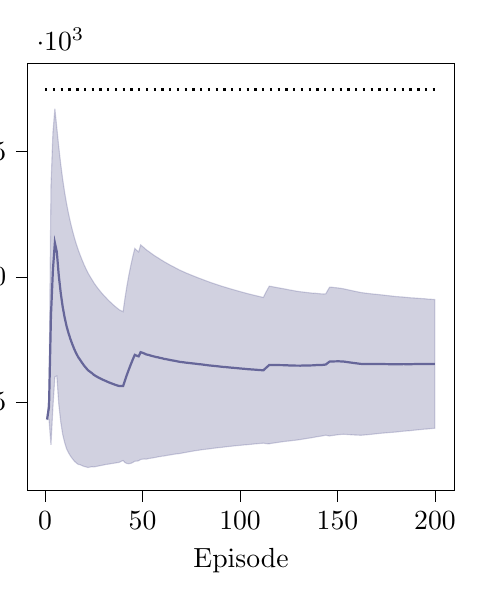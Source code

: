 % This file was created by tikzplotlib v0.9.1.
\begin{tikzpicture}[trim axis right,trim axis left]

\definecolor{color0}{rgb}{1,0.498,0.055}
\definecolor{color1}{rgb}{0.122,0.467,0.706}

\begin{axis}[
compat=newest,
tick align=outside,
tick pos=left,
x grid style={white!69.02!black},
xmin=-8.95, xmax=209.95,
xtick style={color=black},
y grid style={white!69.02!black},
ymin=-8500, ymax=8500,
ytick style={color=black},
scaled y ticks=true,
scaled y ticks=base 10:-3,
width=7cm,
height=7cm,
xlabel=Episode,
ylabel=Average Reward,
y label style={at={(-0.2,0.5)}}
]

\addplot[thick, black, dotted, domain=0:200] {7461.75};

\path [draw=blue!20!gray, fill=blue!20!gray, opacity=0.3]
(axis cs:1,-5683.549)
--(axis cs:1,-5683.549)
--(axis cs:2,-4664.836)
--(axis cs:3,3611.91)
--(axis cs:4,5733.029)
--(axis cs:5,6703.087)
--(axis cs:6,5941.798)
--(axis cs:7,5181.063)
--(axis cs:8,4495.959)
--(axis cs:9,3896.147)
--(axis cs:10,3376.323)
--(axis cs:11,2920.323)
--(axis cs:12,2525.157)
--(axis cs:13,2171.955)
--(axis cs:14,1855.642)
--(axis cs:15,1566.849)
--(axis cs:16,1307.315)
--(axis cs:17,1070.695)
--(axis cs:18,865.173)
--(axis cs:19,666.608)
--(axis cs:20,482.805)
--(axis cs:21,314.975)
--(axis cs:22,155.659)
--(axis cs:23,21.716)
--(axis cs:24,-103.628)
--(axis cs:25,-233.037)
--(axis cs:26,-344.648)
--(axis cs:27,-448.28)
--(axis cs:28,-547.517)
--(axis cs:29,-640.83)
--(axis cs:30,-729.086)
--(axis cs:31,-811.631)
--(axis cs:32,-894.283)
--(axis cs:33,-972.143)
--(axis cs:34,-1045.033)
--(axis cs:35,-1116.034)
--(axis cs:36,-1183.199)
--(axis cs:37,-1247.583)
--(axis cs:38,-1309.174)
--(axis cs:39,-1348.948)
--(axis cs:40,-1388.221)
--(axis cs:41,-832.682)
--(axis cs:42,-347.455)
--(axis cs:43,84.004)
--(axis cs:44,468.614)
--(axis cs:45,816.276)
--(axis cs:46,1132.042)
--(axis cs:47,1058.753)
--(axis cs:48,993.078)
--(axis cs:49,1275.229)
--(axis cs:50,1209.903)
--(axis cs:51,1144.431)
--(axis cs:52,1074.29)
--(axis cs:53,1021.85)
--(axis cs:54,963.285)
--(axis cs:55,906.122)
--(axis cs:56,853.673)
--(axis cs:57,800.475)
--(axis cs:58,754.792)
--(axis cs:59,702.053)
--(axis cs:60,657.201)
--(axis cs:61,605.778)
--(axis cs:62,563.912)
--(axis cs:63,519.85)
--(axis cs:64,475.178)
--(axis cs:65,433.392)
--(axis cs:66,393.704)
--(axis cs:67,353.561)
--(axis cs:68,311.458)
--(axis cs:69,271.136)
--(axis cs:70,236.534)
--(axis cs:71,202.337)
--(axis cs:72,166.771)
--(axis cs:73,134.735)
--(axis cs:74,102.3)
--(axis cs:75,70.542)
--(axis cs:76,38.9)
--(axis cs:77,8.975)
--(axis cs:78,-22.471)
--(axis cs:79,-53.795)
--(axis cs:80,-80.668)
--(axis cs:81,-111.033)
--(axis cs:82,-140.764)
--(axis cs:83,-169.463)
--(axis cs:84,-198.893)
--(axis cs:85,-225.692)
--(axis cs:86,-251.539)
--(axis cs:87,-277.925)
--(axis cs:88,-303.697)
--(axis cs:89,-329.331)
--(axis cs:90,-356.111)
--(axis cs:91,-381.185)
--(axis cs:92,-404.196)
--(axis cs:93,-427.304)
--(axis cs:94,-451.385)
--(axis cs:95,-475.032)
--(axis cs:96,-497.604)
--(axis cs:97,-519.212)
--(axis cs:98,-541.273)
--(axis cs:99,-563.881)
--(axis cs:100,-585.762)
--(axis cs:101,-607.312)
--(axis cs:102,-627.865)
--(axis cs:103,-649.029)
--(axis cs:104,-670.628)
--(axis cs:105,-689.617)
--(axis cs:106,-709.454)
--(axis cs:107,-727.434)
--(axis cs:108,-746.343)
--(axis cs:109,-765.797)
--(axis cs:110,-783.929)
--(axis cs:111,-802.54)
--(axis cs:112,-820.012)
--(axis cs:113,-659.492)
--(axis cs:114,-510.766)
--(axis cs:115,-372.254)
--(axis cs:116,-381.635)
--(axis cs:117,-397.349)
--(axis cs:118,-412.623)
--(axis cs:119,-427.401)
--(axis cs:120,-440.727)
--(axis cs:121,-455.249)
--(axis cs:122,-468.418)
--(axis cs:123,-482.313)
--(axis cs:124,-498.19)
--(axis cs:125,-514.947)
--(axis cs:126,-528.853)
--(axis cs:127,-540.735)
--(axis cs:128,-556.814)
--(axis cs:129,-570.141)
--(axis cs:130,-581.782)
--(axis cs:131,-593.653)
--(axis cs:132,-601.516)
--(axis cs:133,-611.932)
--(axis cs:134,-621.185)
--(axis cs:135,-629.964)
--(axis cs:136,-638.978)
--(axis cs:137,-646.943)
--(axis cs:138,-654.031)
--(axis cs:139,-655.27)
--(axis cs:140,-664.044)
--(axis cs:141,-672.627)
--(axis cs:142,-679.264)
--(axis cs:143,-682.271)
--(axis cs:144,-676.18)
--(axis cs:145,-535.533)
--(axis cs:146,-409.107)
--(axis cs:147,-411.893)
--(axis cs:148,-421.887)
--(axis cs:149,-431.226)
--(axis cs:150,-438.444)
--(axis cs:151,-448.833)
--(axis cs:152,-462.112)
--(axis cs:153,-473.788)
--(axis cs:154,-491.074)
--(axis cs:155,-508.178)
--(axis cs:156,-525.262)
--(axis cs:157,-542.114)
--(axis cs:158,-558.757)
--(axis cs:159,-575.441)
--(axis cs:160,-591.219)
--(axis cs:161,-607.478)
--(axis cs:162,-623.235)
--(axis cs:163,-634.298)
--(axis cs:164,-644.48)
--(axis cs:165,-654.839)
--(axis cs:166,-664.337)
--(axis cs:167,-673.141)
--(axis cs:168,-681.64)
--(axis cs:169,-689.371)
--(axis cs:170,-696.519)
--(axis cs:171,-704.58)
--(axis cs:172,-713.63)
--(axis cs:173,-720.566)
--(axis cs:174,-730.593)
--(axis cs:175,-739.594)
--(axis cs:176,-748.329)
--(axis cs:177,-757.658)
--(axis cs:178,-765.901)
--(axis cs:179,-775.238)
--(axis cs:180,-784.237)
--(axis cs:181,-788.032)
--(axis cs:182,-796.338)
--(axis cs:183,-800.698)
--(axis cs:184,-806.647)
--(axis cs:185,-816.081)
--(axis cs:186,-821.284)
--(axis cs:187,-831.565)
--(axis cs:188,-835.926)
--(axis cs:189,-840.501)
--(axis cs:190,-846.117)
--(axis cs:191,-852.141)
--(axis cs:192,-858.158)
--(axis cs:193,-863.358)
--(axis cs:194,-868.356)
--(axis cs:195,-873.984)
--(axis cs:196,-883.082)
--(axis cs:197,-888.313)
--(axis cs:198,-892.506)
--(axis cs:199,-898.529)
--(axis cs:200,-904.17)
--(axis cs:200,-6031.246)
--(axis cs:200,-6031.246)
--(axis cs:199,-6038.424)
--(axis cs:198,-6045.349)
--(axis cs:197,-6053.86)
--(axis cs:196,-6061.664)
--(axis cs:195,-6065.256)
--(axis cs:194,-6072.913)
--(axis cs:193,-6081.182)
--(axis cs:192,-6089.385)
--(axis cs:191,-6096.999)
--(axis cs:190,-6104.708)
--(axis cs:189,-6112.868)
--(axis cs:188,-6121.936)
--(axis cs:187,-6131.254)
--(axis cs:186,-6134.271)
--(axis cs:185,-6143.17)
--(axis cs:184,-6147.792)
--(axis cs:183,-6156.303)
--(axis cs:182,-6166.127)
--(axis cs:181,-6172.577)
--(axis cs:180,-6182.985)
--(axis cs:179,-6188.886)
--(axis cs:178,-6194.507)
--(axis cs:177,-6201.554)
--(axis cs:176,-6207.481)
--(axis cs:175,-6214.26)
--(axis cs:174,-6220.877)
--(axis cs:173,-6226.371)
--(axis cs:172,-6235.351)
--(axis cs:171,-6242.358)
--(axis cs:170,-6250.56)
--(axis cs:169,-6259.757)
--(axis cs:168,-6268.562)
--(axis cs:167,-6276.764)
--(axis cs:166,-6284.804)
--(axis cs:165,-6292.25)
--(axis cs:164,-6298.846)
--(axis cs:163,-6305.834)
--(axis cs:162,-6311.89)
--(axis cs:161,-6308.646)
--(axis cs:160,-6304.048)
--(axis cs:159,-6301.535)
--(axis cs:158,-6296.273)
--(axis cs:157,-6291.681)
--(axis cs:156,-6286.79)
--(axis cs:155,-6281.506)
--(axis cs:154,-6276.675)
--(axis cs:153,-6271.667)
--(axis cs:152,-6278.755)
--(axis cs:151,-6283.828)
--(axis cs:150,-6292.831)
--(axis cs:149,-6304.923)
--(axis cs:148,-6315.378)
--(axis cs:147,-6325.396)
--(axis cs:146,-6340.842)
--(axis cs:145,-6327.818)
--(axis cs:144,-6306.9)
--(axis cs:143,-6325.113)
--(axis cs:142,-6340.121)
--(axis cs:141,-6353.031)
--(axis cs:140,-6364.589)
--(axis cs:139,-6376.187)
--(axis cs:138,-6392.783)
--(axis cs:137,-6406.131)
--(axis cs:136,-6419.015)
--(axis cs:135,-6431.247)
--(axis cs:134,-6443.901)
--(axis cs:133,-6456.377)
--(axis cs:132,-6468.04)
--(axis cs:131,-6482.096)
--(axis cs:130,-6492.815)
--(axis cs:129,-6504.038)
--(axis cs:128,-6513.701)
--(axis cs:127,-6520.006)
--(axis cs:126,-6531.803)
--(axis cs:125,-6541.693)
--(axis cs:124,-6548.077)
--(axis cs:123,-6556.116)
--(axis cs:122,-6566.97)
--(axis cs:121,-6578.935)
--(axis cs:120,-6589.739)
--(axis cs:119,-6602.188)
--(axis cs:118,-6613.397)
--(axis cs:117,-6624.392)
--(axis cs:116,-6635.239)
--(axis cs:115,-6652.427)
--(axis cs:114,-6649.233)
--(axis cs:113,-6640.673)
--(axis cs:112,-6625.568)
--(axis cs:111,-6633.272)
--(axis cs:110,-6639.697)
--(axis cs:109,-6647.335)
--(axis cs:108,-6653.392)
--(axis cs:107,-6660.823)
--(axis cs:106,-6670.083)
--(axis cs:105,-6677.11)
--(axis cs:104,-6685.937)
--(axis cs:103,-6691.16)
--(axis cs:102,-6697.737)
--(axis cs:101,-6705.869)
--(axis cs:100,-6713.029)
--(axis cs:99,-6720.278)
--(axis cs:98,-6726.974)
--(axis cs:97,-6735.21)
--(axis cs:96,-6744.765)
--(axis cs:95,-6753.531)
--(axis cs:94,-6761.292)
--(axis cs:93,-6769.076)
--(axis cs:92,-6779.091)
--(axis cs:91,-6789.951)
--(axis cs:90,-6798.442)
--(axis cs:89,-6804.877)
--(axis cs:88,-6814.09)
--(axis cs:87,-6823.918)
--(axis cs:86,-6833.647)
--(axis cs:85,-6845.051)
--(axis cs:84,-6855.915)
--(axis cs:83,-6863.463)
--(axis cs:82,-6873.254)
--(axis cs:81,-6882.386)
--(axis cs:80,-6891.534)
--(axis cs:79,-6906.853)
--(axis cs:78,-6916.669)
--(axis cs:77,-6927.445)
--(axis cs:76,-6941.64)
--(axis cs:75,-6954.467)
--(axis cs:74,-6968.314)
--(axis cs:73,-6982.391)
--(axis cs:72,-6998.281)
--(axis cs:71,-7010.209)
--(axis cs:70,-7025.623)
--(axis cs:69,-7041.839)
--(axis cs:68,-7050.351)
--(axis cs:67,-7057.324)
--(axis cs:66,-7069.638)
--(axis cs:65,-7084.417)
--(axis cs:64,-7097.636)
--(axis cs:63,-7107.848)
--(axis cs:62,-7121.186)
--(axis cs:61,-7139.915)
--(axis cs:60,-7144.026)
--(axis cs:59,-7162.317)
--(axis cs:58,-7169.29)
--(axis cs:57,-7190.672)
--(axis cs:56,-7202.437)
--(axis cs:55,-7218.277)
--(axis cs:54,-7228.65)
--(axis cs:53,-7239.6)
--(axis cs:52,-7263.659)
--(axis cs:51,-7256.293)
--(axis cs:50,-7264.579)
--(axis cs:49,-7277.161)
--(axis cs:48,-7327.871)
--(axis cs:47,-7342.938)
--(axis cs:46,-7347.339)
--(axis cs:45,-7394.94)
--(axis cs:44,-7429.54)
--(axis cs:43,-7447.049)
--(axis cs:42,-7440.348)
--(axis cs:41,-7401.858)
--(axis cs:40,-7316.987)
--(axis cs:39,-7353.211)
--(axis cs:38,-7391.924)
--(axis cs:37,-7404.608)
--(axis cs:36,-7417.196)
--(axis cs:35,-7430.06)
--(axis cs:34,-7441.562)
--(axis cs:33,-7455.875)
--(axis cs:32,-7467.561)
--(axis cs:31,-7477.362)
--(axis cs:30,-7495.508)
--(axis cs:29,-7511.549)
--(axis cs:28,-7527.397)
--(axis cs:27,-7542.179)
--(axis cs:26,-7559.877)
--(axis cs:25,-7574.527)
--(axis cs:24,-7563.557)
--(axis cs:23,-7579.942)
--(axis cs:22,-7596.392)
--(axis cs:21,-7573.179)
--(axis cs:20,-7555.148)
--(axis cs:19,-7523.872)
--(axis cs:18,-7486.855)
--(axis cs:17,-7472.858)
--(axis cs:16,-7415.18)
--(axis cs:15,-7344.119)
--(axis cs:14,-7244.747)
--(axis cs:13,-7138.98)
--(axis cs:12,-7006.335)
--(axis cs:11,-6849.895)
--(axis cs:10,-6598.794)
--(axis cs:9,-6272.008)
--(axis cs:8,-5768.961)
--(axis cs:7,-5063.034)
--(axis cs:6,-3948.909)
--(axis cs:5,-3985.049)
--(axis cs:4,-5186.086)
--(axis cs:3,-6695.573)
--(axis cs:2,-5683.549)
--(axis cs:1,-5683.549)
--cycle;

\addplot [thick, blue!20!gray]
table {%
1 -5683.549
2 -5174.192
3 -1541.832
4 273.471
5 1359.019
6 996.444
7 59.015
8 -636.501
9 -1187.931
10 -1611.235
11 -1964.786
12 -2240.589
13 -2483.513
14 -2694.552
15 -2888.635
16 -3053.933
17 -3201.081
18 -3310.841
19 -3428.632
20 -3536.172
21 -3629.102
22 -3720.366
23 -3779.113
24 -3833.592
25 -3903.782
26 -3952.262
27 -3995.229
28 -4037.457
29 -4076.19
30 -4112.297
31 -4144.497
32 -4180.922
33 -4214.009
34 -4243.298
35 -4273.047
36 -4300.197
37 -4326.096
38 -4350.549
39 -4351.079
40 -4352.604
41 -4117.27
42 -3893.902
43 -3681.523
44 -3480.463
45 -3289.332
46 -3107.649
47 -3142.093
48 -3167.396
49 -3000.966
50 -3027.338
51 -3055.931
52 -3094.685
53 -3108.875
54 -3132.682
55 -3156.077
56 -3174.382
57 -3195.099
58 -3207.249
59 -3230.132
60 -3243.412
61 -3267.069
62 -3278.637
63 -3293.999
64 -3311.229
65 -3325.512
66 -3337.967
67 -3351.882
68 -3369.447
69 -3385.352
70 -3394.544
71 -3403.936
72 -3415.755
73 -3423.828
74 -3433.007
75 -3441.963
76 -3451.37
77 -3459.235
78 -3469.57
79 -3480.324
80 -3486.101
81 -3496.709
82 -3507.009
83 -3516.463
84 -3527.404
85 -3535.372
86 -3542.593
87 -3550.921
88 -3558.893
89 -3567.104
90 -3577.277
91 -3585.568
92 -3591.644
93 -3598.19
94 -3606.338
95 -3614.281
96 -3621.184
97 -3627.211
98 -3634.123
99 -3642.079
100 -3649.395
101 -3656.59
102 -3662.801
103 -3670.095
104 -3678.283
105 -3683.363
106 -3689.769
107 -3694.129
108 -3699.868
109 -3706.566
110 -3711.813
111 -3717.906
112 -3722.79
113 -3650.082
114 -3579.999
115 -3512.34
116 -3508.437
117 -3510.871
118 -3513.01
119 -3514.794
120 -3515.233
121 -3517.092
122 -3517.694
123 -3519.215
124 -3523.134
125 -3528.32
126 -3530.328
127 -3530.371
128 -3535.257
129 -3537.09
130 -3537.299
131 -3537.875
132 -3534.778
133 -3534.154
134 -3532.543
135 -3530.606
136 -3528.997
137 -3526.537
138 -3523.407
139 -3515.729
140 -3514.317
141 -3512.829
142 -3509.693
143 -3503.692
144 -3491.54
145 -3431.675
146 -3374.974
147 -3368.644
148 -3368.632
149 -3368.075
150 -3365.637
151 -3366.33
152 -3370.434
153 -3372.727
154 -3383.875
155 -3394.842
156 -3406.026
157 -3416.897
158 -3427.515
159 -3438.488
160 -3447.634
161 -3458.062
162 -3467.563
163 -3470.066
164 -3471.663
165 -3473.544
166 -3474.57
167 -3474.953
168 -3475.101
169 -3474.564
170 -3473.539
171 -3473.469
172 -3474.491
173 -3473.469
174 -3475.735
175 -3476.927
176 -3477.905
177 -3479.606
178 -3480.204
179 -3482.062
180 -3483.611
181 -3480.305
182 -3481.233
183 -3478.501
184 -3477.22
185 -3479.626
186 -3477.777
187 -3481.409
188 -3478.931
189 -3476.685
190 -3475.412
191 -3474.57
192 -3473.771
193 -3472.27
194 -3470.635
195 -3469.62
196 -3472.373
197 -3471.087
198 -3468.928
199 -3468.477
200 -3467.708
};
\end{axis}

\end{tikzpicture}
